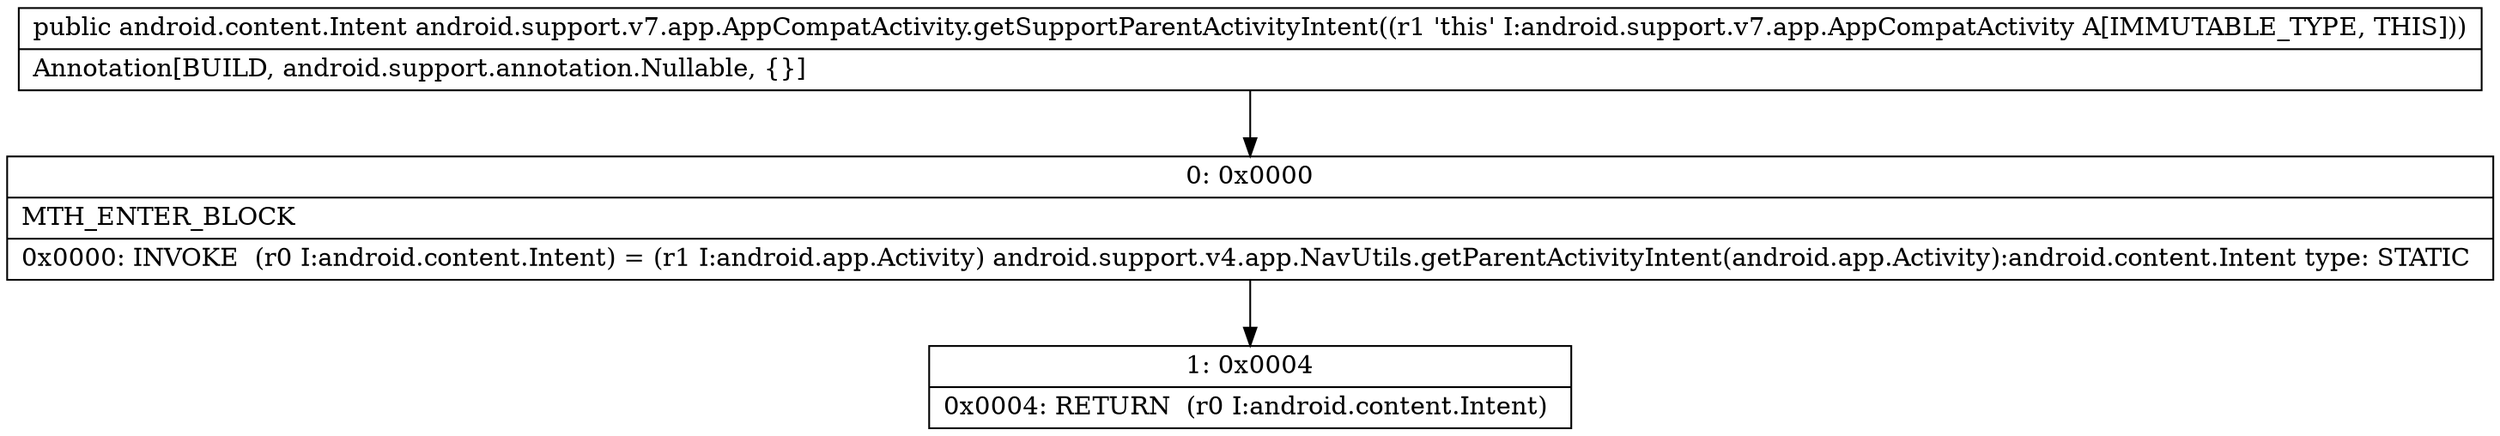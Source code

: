 digraph "CFG forandroid.support.v7.app.AppCompatActivity.getSupportParentActivityIntent()Landroid\/content\/Intent;" {
Node_0 [shape=record,label="{0\:\ 0x0000|MTH_ENTER_BLOCK\l|0x0000: INVOKE  (r0 I:android.content.Intent) = (r1 I:android.app.Activity) android.support.v4.app.NavUtils.getParentActivityIntent(android.app.Activity):android.content.Intent type: STATIC \l}"];
Node_1 [shape=record,label="{1\:\ 0x0004|0x0004: RETURN  (r0 I:android.content.Intent) \l}"];
MethodNode[shape=record,label="{public android.content.Intent android.support.v7.app.AppCompatActivity.getSupportParentActivityIntent((r1 'this' I:android.support.v7.app.AppCompatActivity A[IMMUTABLE_TYPE, THIS]))  | Annotation[BUILD, android.support.annotation.Nullable, \{\}]\l}"];
MethodNode -> Node_0;
Node_0 -> Node_1;
}

